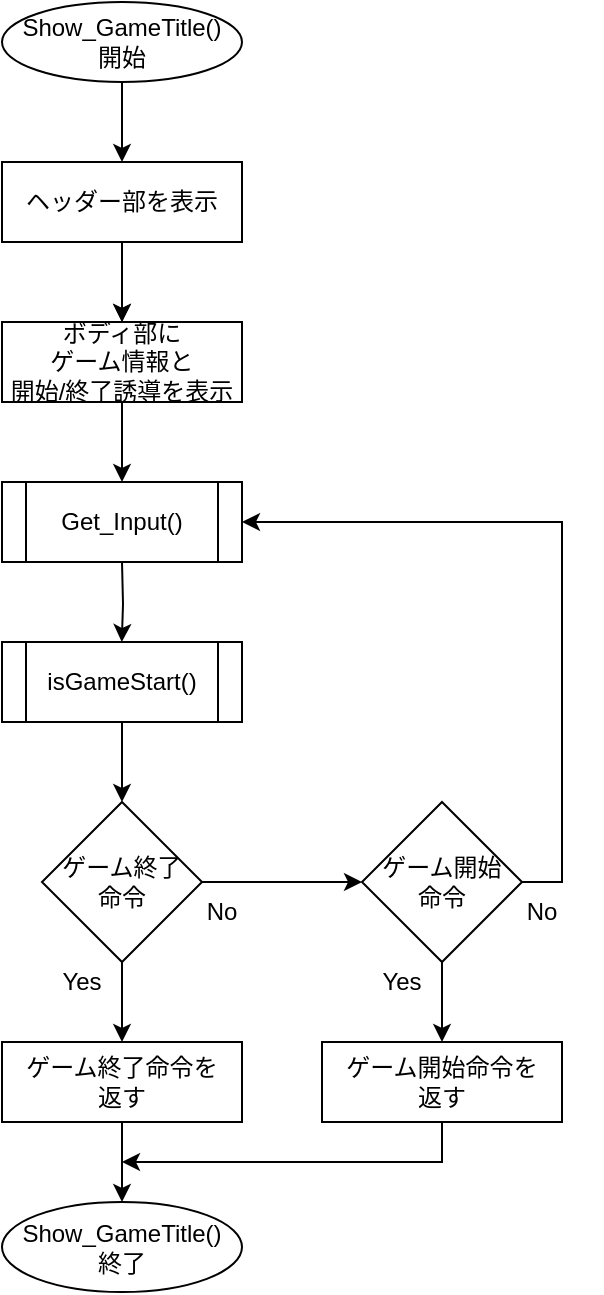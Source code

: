 <mxfile version="24.4.0" type="device">
  <diagram id="C5RBs43oDa-KdzZeNtuy" name="Page-1">
    <mxGraphModel dx="536" dy="553" grid="1" gridSize="10" guides="1" tooltips="1" connect="1" arrows="1" fold="1" page="1" pageScale="1" pageWidth="827" pageHeight="1169" math="0" shadow="0">
      <root>
        <mxCell id="WIyWlLk6GJQsqaUBKTNV-0" />
        <mxCell id="WIyWlLk6GJQsqaUBKTNV-1" parent="WIyWlLk6GJQsqaUBKTNV-0" />
        <mxCell id="mWeJDaOXfQQJUXX7BbLX-9" style="edgeStyle=orthogonalEdgeStyle;rounded=0;orthogonalLoop=1;jettySize=auto;html=1;exitX=0.5;exitY=1;exitDx=0;exitDy=0;entryX=0.5;entryY=0;entryDx=0;entryDy=0;" parent="WIyWlLk6GJQsqaUBKTNV-1" source="mWeJDaOXfQQJUXX7BbLX-0" edge="1">
          <mxGeometry relative="1" as="geometry">
            <mxPoint x="220" y="320" as="targetPoint" />
          </mxGeometry>
        </mxCell>
        <mxCell id="mWeJDaOXfQQJUXX7BbLX-0" value="ボディ部に&lt;div&gt;ゲーム情報と&lt;/div&gt;&lt;div&gt;開始/終了誘導を表示&lt;/div&gt;" style="rounded=0;whiteSpace=wrap;html=1;" parent="WIyWlLk6GJQsqaUBKTNV-1" vertex="1">
          <mxGeometry x="160" y="240" width="120" height="40" as="geometry" />
        </mxCell>
        <mxCell id="mWeJDaOXfQQJUXX7BbLX-5" value="" style="edgeStyle=orthogonalEdgeStyle;rounded=0;orthogonalLoop=1;jettySize=auto;html=1;" parent="WIyWlLk6GJQsqaUBKTNV-1" source="mWeJDaOXfQQJUXX7BbLX-1" target="mWeJDaOXfQQJUXX7BbLX-0" edge="1">
          <mxGeometry relative="1" as="geometry" />
        </mxCell>
        <mxCell id="mWeJDaOXfQQJUXX7BbLX-1" value="ヘッダー部を表示" style="rounded=0;whiteSpace=wrap;html=1;" parent="WIyWlLk6GJQsqaUBKTNV-1" vertex="1">
          <mxGeometry x="160" y="160" width="120" height="40" as="geometry" />
        </mxCell>
        <mxCell id="mWeJDaOXfQQJUXX7BbLX-2" value="" style="endArrow=classic;html=1;rounded=0;entryX=0.5;entryY=0;entryDx=0;entryDy=0;" parent="WIyWlLk6GJQsqaUBKTNV-1" target="mWeJDaOXfQQJUXX7BbLX-1" edge="1">
          <mxGeometry width="50" height="50" relative="1" as="geometry">
            <mxPoint x="220" y="120" as="sourcePoint" />
            <mxPoint x="390" y="240" as="targetPoint" />
          </mxGeometry>
        </mxCell>
        <mxCell id="mWeJDaOXfQQJUXX7BbLX-3" value="Show_GameTitle()&lt;br&gt;開始" style="ellipse;whiteSpace=wrap;html=1;" parent="WIyWlLk6GJQsqaUBKTNV-1" vertex="1">
          <mxGeometry x="160" y="80" width="120" height="40" as="geometry" />
        </mxCell>
        <mxCell id="mWeJDaOXfQQJUXX7BbLX-4" value="" style="endArrow=classic;html=1;rounded=0;entryX=0.5;entryY=0;entryDx=0;entryDy=0;" parent="WIyWlLk6GJQsqaUBKTNV-1" target="mWeJDaOXfQQJUXX7BbLX-0" edge="1">
          <mxGeometry width="50" height="50" relative="1" as="geometry">
            <mxPoint x="220" y="205" as="sourcePoint" />
            <mxPoint x="270" y="155" as="targetPoint" />
            <Array as="points" />
          </mxGeometry>
        </mxCell>
        <mxCell id="mWeJDaOXfQQJUXX7BbLX-11" style="edgeStyle=orthogonalEdgeStyle;rounded=0;orthogonalLoop=1;jettySize=auto;html=1;exitX=0.5;exitY=1;exitDx=0;exitDy=0;" parent="WIyWlLk6GJQsqaUBKTNV-1" edge="1">
          <mxGeometry relative="1" as="geometry">
            <mxPoint x="219.897" y="400" as="targetPoint" />
            <mxPoint x="220" y="360" as="sourcePoint" />
          </mxGeometry>
        </mxCell>
        <mxCell id="mWeJDaOXfQQJUXX7BbLX-13" value="Show_GameTitle()&lt;br&gt;終了" style="ellipse;whiteSpace=wrap;html=1;" parent="WIyWlLk6GJQsqaUBKTNV-1" vertex="1">
          <mxGeometry x="160" y="680" width="120" height="45" as="geometry" />
        </mxCell>
        <mxCell id="mWeJDaOXfQQJUXX7BbLX-14" value="Get_Input()" style="shape=process;whiteSpace=wrap;html=1;backgroundOutline=1;" parent="WIyWlLk6GJQsqaUBKTNV-1" vertex="1">
          <mxGeometry x="160" y="320" width="120" height="40" as="geometry" />
        </mxCell>
        <mxCell id="t0XoMQr1IpXtHe-XA2MN-0" style="edgeStyle=orthogonalEdgeStyle;rounded=0;orthogonalLoop=1;jettySize=auto;html=1;exitX=0.5;exitY=1;exitDx=0;exitDy=0;" edge="1" parent="WIyWlLk6GJQsqaUBKTNV-1" source="mWeJDaOXfQQJUXX7BbLX-16">
          <mxGeometry relative="1" as="geometry">
            <mxPoint x="220" y="660" as="targetPoint" />
            <Array as="points">
              <mxPoint x="380" y="660" />
            </Array>
          </mxGeometry>
        </mxCell>
        <mxCell id="mWeJDaOXfQQJUXX7BbLX-16" value="ゲーム開始命令を&lt;div&gt;返す&lt;/div&gt;" style="rounded=0;whiteSpace=wrap;html=1;" parent="WIyWlLk6GJQsqaUBKTNV-1" vertex="1">
          <mxGeometry x="320" y="600" width="120" height="40" as="geometry" />
        </mxCell>
        <mxCell id="mWeJDaOXfQQJUXX7BbLX-44" style="edgeStyle=orthogonalEdgeStyle;rounded=0;orthogonalLoop=1;jettySize=auto;html=1;exitX=0.5;exitY=1;exitDx=0;exitDy=0;entryX=0.5;entryY=0;entryDx=0;entryDy=0;" parent="WIyWlLk6GJQsqaUBKTNV-1" source="mWeJDaOXfQQJUXX7BbLX-17" target="mWeJDaOXfQQJUXX7BbLX-13" edge="1">
          <mxGeometry relative="1" as="geometry" />
        </mxCell>
        <mxCell id="mWeJDaOXfQQJUXX7BbLX-17" value="ゲーム終了命令を&lt;div&gt;返す&lt;/div&gt;" style="rounded=0;whiteSpace=wrap;html=1;" parent="WIyWlLk6GJQsqaUBKTNV-1" vertex="1">
          <mxGeometry x="160" y="600" width="120" height="40" as="geometry" />
        </mxCell>
        <mxCell id="mWeJDaOXfQQJUXX7BbLX-31" style="edgeStyle=orthogonalEdgeStyle;rounded=0;orthogonalLoop=1;jettySize=auto;html=1;exitX=0.5;exitY=1;exitDx=0;exitDy=0;entryX=0.5;entryY=0;entryDx=0;entryDy=0;" parent="WIyWlLk6GJQsqaUBKTNV-1" source="mWeJDaOXfQQJUXX7BbLX-25" target="mWeJDaOXfQQJUXX7BbLX-28" edge="1">
          <mxGeometry relative="1" as="geometry" />
        </mxCell>
        <mxCell id="mWeJDaOXfQQJUXX7BbLX-25" value="isGameStart()" style="shape=process;whiteSpace=wrap;html=1;backgroundOutline=1;" parent="WIyWlLk6GJQsqaUBKTNV-1" vertex="1">
          <mxGeometry x="160" y="400" width="120" height="40" as="geometry" />
        </mxCell>
        <mxCell id="mWeJDaOXfQQJUXX7BbLX-32" style="edgeStyle=orthogonalEdgeStyle;rounded=0;orthogonalLoop=1;jettySize=auto;html=1;exitX=0.5;exitY=1;exitDx=0;exitDy=0;entryX=0.5;entryY=0;entryDx=0;entryDy=0;" parent="WIyWlLk6GJQsqaUBKTNV-1" source="mWeJDaOXfQQJUXX7BbLX-28" target="mWeJDaOXfQQJUXX7BbLX-17" edge="1">
          <mxGeometry relative="1" as="geometry" />
        </mxCell>
        <mxCell id="mWeJDaOXfQQJUXX7BbLX-33" style="edgeStyle=orthogonalEdgeStyle;rounded=0;orthogonalLoop=1;jettySize=auto;html=1;exitX=1;exitY=0.5;exitDx=0;exitDy=0;entryX=0;entryY=0.5;entryDx=0;entryDy=0;" parent="WIyWlLk6GJQsqaUBKTNV-1" source="mWeJDaOXfQQJUXX7BbLX-28" target="mWeJDaOXfQQJUXX7BbLX-34" edge="1">
          <mxGeometry relative="1" as="geometry">
            <mxPoint x="320" y="519.931" as="targetPoint" />
          </mxGeometry>
        </mxCell>
        <mxCell id="mWeJDaOXfQQJUXX7BbLX-28" value="ゲーム終了&lt;div&gt;命令&lt;/div&gt;" style="rhombus;whiteSpace=wrap;html=1;" parent="WIyWlLk6GJQsqaUBKTNV-1" vertex="1">
          <mxGeometry x="180" y="480" width="80" height="80" as="geometry" />
        </mxCell>
        <mxCell id="mWeJDaOXfQQJUXX7BbLX-36" style="edgeStyle=orthogonalEdgeStyle;rounded=0;orthogonalLoop=1;jettySize=auto;html=1;exitX=0.5;exitY=1;exitDx=0;exitDy=0;entryX=0.5;entryY=0;entryDx=0;entryDy=0;" parent="WIyWlLk6GJQsqaUBKTNV-1" source="mWeJDaOXfQQJUXX7BbLX-34" target="mWeJDaOXfQQJUXX7BbLX-16" edge="1">
          <mxGeometry relative="1" as="geometry" />
        </mxCell>
        <mxCell id="mWeJDaOXfQQJUXX7BbLX-37" style="edgeStyle=orthogonalEdgeStyle;rounded=0;orthogonalLoop=1;jettySize=auto;html=1;exitX=1;exitY=0.5;exitDx=0;exitDy=0;entryX=1;entryY=0.5;entryDx=0;entryDy=0;" parent="WIyWlLk6GJQsqaUBKTNV-1" source="mWeJDaOXfQQJUXX7BbLX-34" target="mWeJDaOXfQQJUXX7BbLX-14" edge="1">
          <mxGeometry relative="1" as="geometry">
            <mxPoint x="440" y="340" as="targetPoint" />
          </mxGeometry>
        </mxCell>
        <mxCell id="mWeJDaOXfQQJUXX7BbLX-34" value="ゲーム開始&lt;div&gt;命令&lt;/div&gt;" style="rhombus;whiteSpace=wrap;html=1;" parent="WIyWlLk6GJQsqaUBKTNV-1" vertex="1">
          <mxGeometry x="340" y="480" width="80" height="80" as="geometry" />
        </mxCell>
        <mxCell id="mWeJDaOXfQQJUXX7BbLX-38" value="Yes" style="text;html=1;align=center;verticalAlign=middle;whiteSpace=wrap;rounded=0;" parent="WIyWlLk6GJQsqaUBKTNV-1" vertex="1">
          <mxGeometry x="170" y="555" width="60" height="30" as="geometry" />
        </mxCell>
        <mxCell id="mWeJDaOXfQQJUXX7BbLX-39" value="Yes" style="text;html=1;align=center;verticalAlign=middle;whiteSpace=wrap;rounded=0;" parent="WIyWlLk6GJQsqaUBKTNV-1" vertex="1">
          <mxGeometry x="330" y="555" width="60" height="30" as="geometry" />
        </mxCell>
        <mxCell id="mWeJDaOXfQQJUXX7BbLX-40" value="No" style="text;html=1;align=center;verticalAlign=middle;whiteSpace=wrap;rounded=0;" parent="WIyWlLk6GJQsqaUBKTNV-1" vertex="1">
          <mxGeometry x="240" y="520" width="60" height="30" as="geometry" />
        </mxCell>
        <mxCell id="mWeJDaOXfQQJUXX7BbLX-42" value="No" style="text;html=1;align=center;verticalAlign=middle;whiteSpace=wrap;rounded=0;" parent="WIyWlLk6GJQsqaUBKTNV-1" vertex="1">
          <mxGeometry x="400" y="520" width="60" height="30" as="geometry" />
        </mxCell>
      </root>
    </mxGraphModel>
  </diagram>
</mxfile>
